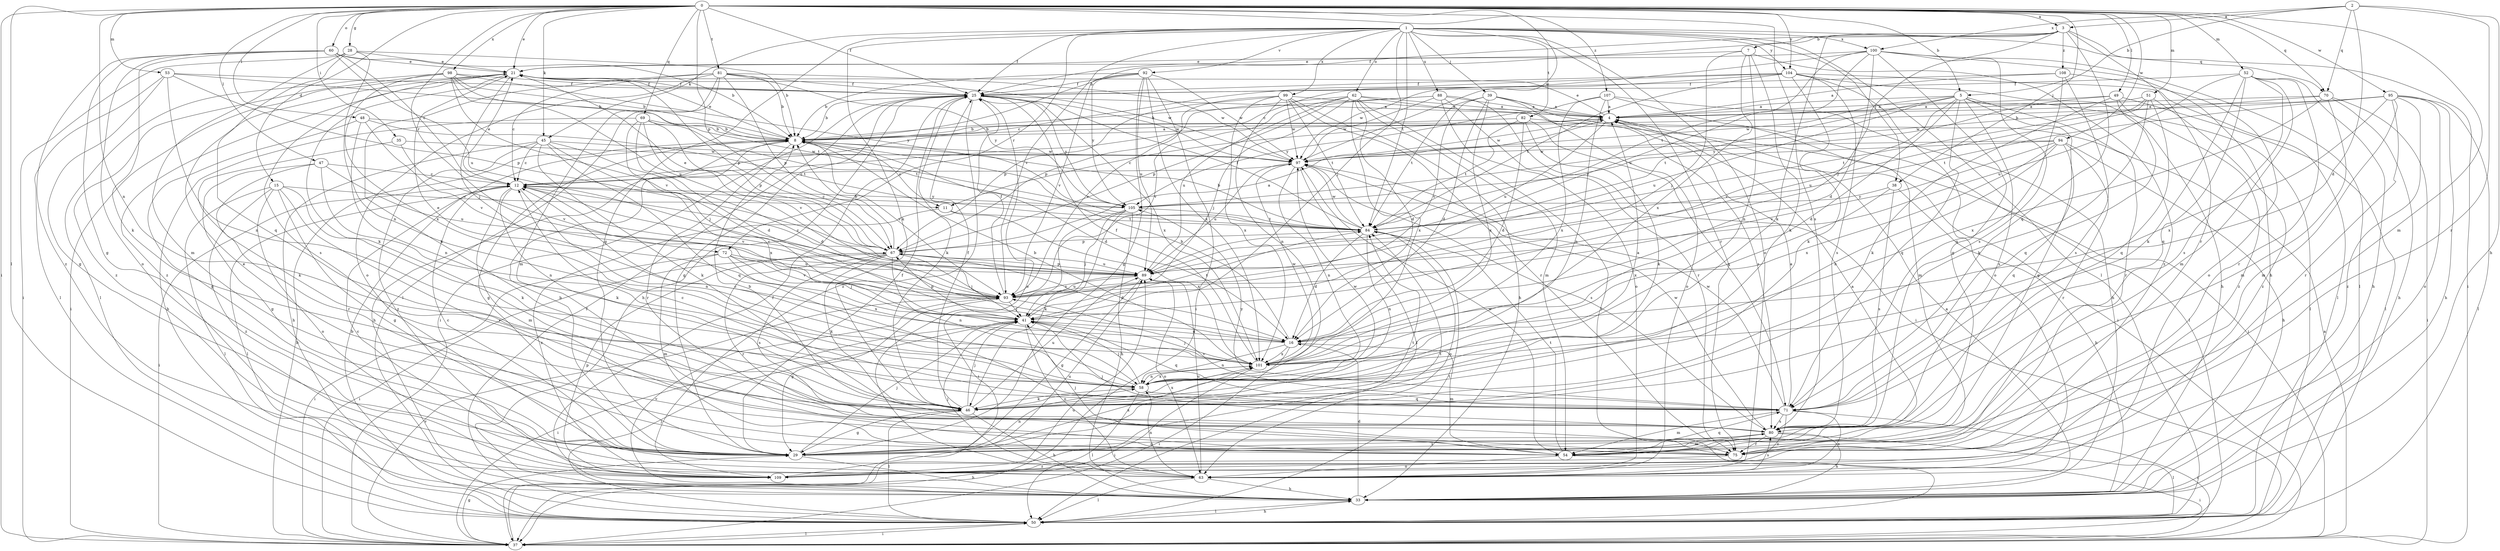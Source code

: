 strict digraph  {
0;
1;
2;
3;
4;
5;
7;
8;
11;
12;
15;
16;
21;
25;
28;
29;
33;
35;
37;
38;
39;
41;
45;
46;
47;
48;
49;
50;
51;
52;
53;
54;
58;
60;
62;
63;
67;
69;
70;
71;
72;
75;
80;
81;
82;
84;
88;
89;
92;
93;
94;
95;
97;
98;
99;
100;
101;
104;
105;
107;
108;
109;
0 -> 3  [label=a];
0 -> 5  [label=b];
0 -> 15  [label=d];
0 -> 21  [label=e];
0 -> 25  [label=f];
0 -> 28  [label=g];
0 -> 35  [label=i];
0 -> 37  [label=i];
0 -> 38  [label=j];
0 -> 45  [label=k];
0 -> 47  [label=l];
0 -> 48  [label=l];
0 -> 49  [label=l];
0 -> 50  [label=l];
0 -> 51  [label=m];
0 -> 52  [label=m];
0 -> 53  [label=m];
0 -> 54  [label=m];
0 -> 58  [label=n];
0 -> 60  [label=o];
0 -> 67  [label=p];
0 -> 69  [label=q];
0 -> 70  [label=q];
0 -> 72  [label=r];
0 -> 80  [label=s];
0 -> 81  [label=t];
0 -> 94  [label=w];
0 -> 95  [label=w];
0 -> 97  [label=w];
0 -> 98  [label=x];
0 -> 104  [label=y];
0 -> 107  [label=z];
1 -> 25  [label=f];
1 -> 29  [label=g];
1 -> 38  [label=j];
1 -> 39  [label=j];
1 -> 41  [label=j];
1 -> 45  [label=k];
1 -> 46  [label=k];
1 -> 50  [label=l];
1 -> 62  [label=o];
1 -> 63  [label=o];
1 -> 70  [label=q];
1 -> 72  [label=r];
1 -> 75  [label=r];
1 -> 82  [label=t];
1 -> 84  [label=t];
1 -> 88  [label=u];
1 -> 92  [label=v];
1 -> 93  [label=v];
1 -> 99  [label=x];
1 -> 100  [label=x];
1 -> 104  [label=y];
2 -> 3  [label=a];
2 -> 5  [label=b];
2 -> 16  [label=d];
2 -> 33  [label=h];
2 -> 70  [label=q];
2 -> 75  [label=r];
2 -> 100  [label=x];
3 -> 7  [label=b];
3 -> 8  [label=b];
3 -> 25  [label=f];
3 -> 37  [label=i];
3 -> 41  [label=j];
3 -> 46  [label=k];
3 -> 71  [label=q];
3 -> 75  [label=r];
3 -> 108  [label=z];
4 -> 8  [label=b];
4 -> 11  [label=c];
4 -> 21  [label=e];
4 -> 50  [label=l];
4 -> 89  [label=u];
4 -> 97  [label=w];
5 -> 4  [label=a];
5 -> 16  [label=d];
5 -> 29  [label=g];
5 -> 50  [label=l];
5 -> 71  [label=q];
5 -> 75  [label=r];
5 -> 80  [label=s];
5 -> 84  [label=t];
5 -> 89  [label=u];
5 -> 93  [label=v];
5 -> 97  [label=w];
7 -> 21  [label=e];
7 -> 41  [label=j];
7 -> 46  [label=k];
7 -> 58  [label=n];
7 -> 101  [label=x];
7 -> 109  [label=z];
8 -> 4  [label=a];
8 -> 11  [label=c];
8 -> 16  [label=d];
8 -> 21  [label=e];
8 -> 29  [label=g];
8 -> 33  [label=h];
8 -> 75  [label=r];
8 -> 93  [label=v];
8 -> 97  [label=w];
11 -> 84  [label=t];
11 -> 101  [label=x];
11 -> 109  [label=z];
12 -> 21  [label=e];
12 -> 37  [label=i];
12 -> 46  [label=k];
12 -> 50  [label=l];
12 -> 54  [label=m];
12 -> 58  [label=n];
12 -> 93  [label=v];
12 -> 105  [label=y];
15 -> 11  [label=c];
15 -> 29  [label=g];
15 -> 46  [label=k];
15 -> 50  [label=l];
15 -> 63  [label=o];
15 -> 75  [label=r];
15 -> 109  [label=z];
16 -> 8  [label=b];
16 -> 21  [label=e];
16 -> 37  [label=i];
16 -> 54  [label=m];
16 -> 58  [label=n];
16 -> 101  [label=x];
21 -> 25  [label=f];
21 -> 37  [label=i];
21 -> 41  [label=j];
21 -> 46  [label=k];
21 -> 67  [label=p];
21 -> 80  [label=s];
21 -> 97  [label=w];
21 -> 109  [label=z];
25 -> 4  [label=a];
25 -> 8  [label=b];
25 -> 29  [label=g];
25 -> 33  [label=h];
25 -> 37  [label=i];
25 -> 46  [label=k];
25 -> 63  [label=o];
25 -> 97  [label=w];
25 -> 101  [label=x];
25 -> 105  [label=y];
25 -> 109  [label=z];
28 -> 8  [label=b];
28 -> 21  [label=e];
28 -> 37  [label=i];
28 -> 54  [label=m];
28 -> 58  [label=n];
28 -> 71  [label=q];
29 -> 4  [label=a];
29 -> 8  [label=b];
29 -> 12  [label=c];
29 -> 25  [label=f];
29 -> 33  [label=h];
29 -> 41  [label=j];
29 -> 58  [label=n];
29 -> 80  [label=s];
29 -> 84  [label=t];
29 -> 101  [label=x];
33 -> 4  [label=a];
33 -> 16  [label=d];
33 -> 25  [label=f];
33 -> 50  [label=l];
33 -> 93  [label=v];
35 -> 46  [label=k];
35 -> 93  [label=v];
35 -> 97  [label=w];
37 -> 4  [label=a];
37 -> 8  [label=b];
37 -> 29  [label=g];
37 -> 50  [label=l];
37 -> 89  [label=u];
37 -> 93  [label=v];
38 -> 33  [label=h];
38 -> 80  [label=s];
38 -> 101  [label=x];
38 -> 105  [label=y];
39 -> 4  [label=a];
39 -> 16  [label=d];
39 -> 37  [label=i];
39 -> 63  [label=o];
39 -> 84  [label=t];
39 -> 93  [label=v];
39 -> 101  [label=x];
41 -> 16  [label=d];
41 -> 37  [label=i];
41 -> 63  [label=o];
41 -> 67  [label=p];
41 -> 71  [label=q];
41 -> 84  [label=t];
45 -> 12  [label=c];
45 -> 16  [label=d];
45 -> 33  [label=h];
45 -> 46  [label=k];
45 -> 71  [label=q];
45 -> 97  [label=w];
45 -> 101  [label=x];
45 -> 109  [label=z];
46 -> 25  [label=f];
46 -> 29  [label=g];
46 -> 33  [label=h];
46 -> 41  [label=j];
46 -> 50  [label=l];
46 -> 89  [label=u];
46 -> 97  [label=w];
46 -> 101  [label=x];
47 -> 12  [label=c];
47 -> 29  [label=g];
47 -> 58  [label=n];
47 -> 75  [label=r];
47 -> 89  [label=u];
48 -> 8  [label=b];
48 -> 29  [label=g];
48 -> 58  [label=n];
48 -> 84  [label=t];
48 -> 93  [label=v];
49 -> 4  [label=a];
49 -> 46  [label=k];
49 -> 50  [label=l];
49 -> 71  [label=q];
49 -> 105  [label=y];
49 -> 109  [label=z];
50 -> 8  [label=b];
50 -> 25  [label=f];
50 -> 33  [label=h];
50 -> 37  [label=i];
50 -> 41  [label=j];
50 -> 84  [label=t];
51 -> 4  [label=a];
51 -> 46  [label=k];
51 -> 71  [label=q];
51 -> 84  [label=t];
51 -> 89  [label=u];
51 -> 109  [label=z];
52 -> 25  [label=f];
52 -> 33  [label=h];
52 -> 46  [label=k];
52 -> 54  [label=m];
52 -> 71  [label=q];
52 -> 75  [label=r];
52 -> 80  [label=s];
52 -> 89  [label=u];
53 -> 8  [label=b];
53 -> 25  [label=f];
53 -> 29  [label=g];
53 -> 50  [label=l];
53 -> 58  [label=n];
53 -> 67  [label=p];
54 -> 37  [label=i];
54 -> 41  [label=j];
54 -> 63  [label=o];
54 -> 71  [label=q];
54 -> 84  [label=t];
54 -> 97  [label=w];
58 -> 4  [label=a];
58 -> 12  [label=c];
58 -> 41  [label=j];
58 -> 46  [label=k];
58 -> 50  [label=l];
58 -> 71  [label=q];
58 -> 101  [label=x];
60 -> 8  [label=b];
60 -> 12  [label=c];
60 -> 21  [label=e];
60 -> 29  [label=g];
60 -> 46  [label=k];
60 -> 63  [label=o];
60 -> 89  [label=u];
60 -> 109  [label=z];
62 -> 4  [label=a];
62 -> 16  [label=d];
62 -> 41  [label=j];
62 -> 50  [label=l];
62 -> 54  [label=m];
62 -> 67  [label=p];
62 -> 80  [label=s];
62 -> 89  [label=u];
62 -> 93  [label=v];
62 -> 101  [label=x];
63 -> 12  [label=c];
63 -> 33  [label=h];
63 -> 41  [label=j];
63 -> 50  [label=l];
63 -> 58  [label=n];
63 -> 80  [label=s];
63 -> 89  [label=u];
67 -> 4  [label=a];
67 -> 8  [label=b];
67 -> 16  [label=d];
67 -> 21  [label=e];
67 -> 37  [label=i];
67 -> 41  [label=j];
67 -> 46  [label=k];
67 -> 58  [label=n];
67 -> 75  [label=r];
67 -> 80  [label=s];
67 -> 89  [label=u];
69 -> 8  [label=b];
69 -> 16  [label=d];
69 -> 33  [label=h];
69 -> 41  [label=j];
69 -> 67  [label=p];
69 -> 84  [label=t];
69 -> 93  [label=v];
70 -> 4  [label=a];
70 -> 33  [label=h];
70 -> 37  [label=i];
70 -> 54  [label=m];
70 -> 97  [label=w];
70 -> 101  [label=x];
71 -> 4  [label=a];
71 -> 12  [label=c];
71 -> 37  [label=i];
71 -> 54  [label=m];
71 -> 63  [label=o];
71 -> 80  [label=s];
71 -> 93  [label=v];
71 -> 97  [label=w];
71 -> 105  [label=y];
71 -> 109  [label=z];
72 -> 37  [label=i];
72 -> 41  [label=j];
72 -> 54  [label=m];
72 -> 89  [label=u];
72 -> 93  [label=v];
72 -> 101  [label=x];
75 -> 21  [label=e];
75 -> 109  [label=z];
80 -> 8  [label=b];
80 -> 29  [label=g];
80 -> 33  [label=h];
80 -> 41  [label=j];
80 -> 50  [label=l];
80 -> 54  [label=m];
80 -> 75  [label=r];
80 -> 97  [label=w];
81 -> 8  [label=b];
81 -> 12  [label=c];
81 -> 25  [label=f];
81 -> 46  [label=k];
81 -> 50  [label=l];
81 -> 54  [label=m];
81 -> 63  [label=o];
81 -> 67  [label=p];
81 -> 97  [label=w];
81 -> 105  [label=y];
82 -> 8  [label=b];
82 -> 16  [label=d];
82 -> 37  [label=i];
82 -> 46  [label=k];
82 -> 71  [label=q];
82 -> 84  [label=t];
84 -> 8  [label=b];
84 -> 16  [label=d];
84 -> 25  [label=f];
84 -> 58  [label=n];
84 -> 63  [label=o];
84 -> 67  [label=p];
84 -> 97  [label=w];
88 -> 4  [label=a];
88 -> 8  [label=b];
88 -> 37  [label=i];
88 -> 63  [label=o];
88 -> 67  [label=p];
88 -> 75  [label=r];
88 -> 97  [label=w];
89 -> 12  [label=c];
89 -> 29  [label=g];
89 -> 63  [label=o];
89 -> 67  [label=p];
89 -> 93  [label=v];
92 -> 8  [label=b];
92 -> 25  [label=f];
92 -> 29  [label=g];
92 -> 37  [label=i];
92 -> 89  [label=u];
92 -> 93  [label=v];
92 -> 97  [label=w];
92 -> 101  [label=x];
92 -> 105  [label=y];
93 -> 12  [label=c];
93 -> 25  [label=f];
93 -> 29  [label=g];
93 -> 41  [label=j];
93 -> 89  [label=u];
94 -> 33  [label=h];
94 -> 58  [label=n];
94 -> 71  [label=q];
94 -> 75  [label=r];
94 -> 93  [label=v];
94 -> 97  [label=w];
94 -> 101  [label=x];
94 -> 105  [label=y];
95 -> 4  [label=a];
95 -> 8  [label=b];
95 -> 33  [label=h];
95 -> 50  [label=l];
95 -> 54  [label=m];
95 -> 63  [label=o];
95 -> 75  [label=r];
95 -> 84  [label=t];
95 -> 101  [label=x];
95 -> 109  [label=z];
97 -> 12  [label=c];
97 -> 50  [label=l];
97 -> 58  [label=n];
97 -> 80  [label=s];
97 -> 89  [label=u];
98 -> 8  [label=b];
98 -> 25  [label=f];
98 -> 50  [label=l];
98 -> 84  [label=t];
98 -> 89  [label=u];
98 -> 93  [label=v];
98 -> 101  [label=x];
98 -> 105  [label=y];
98 -> 109  [label=z];
99 -> 4  [label=a];
99 -> 33  [label=h];
99 -> 58  [label=n];
99 -> 67  [label=p];
99 -> 75  [label=r];
99 -> 84  [label=t];
99 -> 93  [label=v];
99 -> 97  [label=w];
99 -> 101  [label=x];
100 -> 12  [label=c];
100 -> 16  [label=d];
100 -> 21  [label=e];
100 -> 29  [label=g];
100 -> 33  [label=h];
100 -> 50  [label=l];
100 -> 80  [label=s];
100 -> 84  [label=t];
100 -> 89  [label=u];
101 -> 8  [label=b];
101 -> 25  [label=f];
101 -> 37  [label=i];
101 -> 41  [label=j];
101 -> 58  [label=n];
101 -> 97  [label=w];
104 -> 12  [label=c];
104 -> 25  [label=f];
104 -> 33  [label=h];
104 -> 46  [label=k];
104 -> 50  [label=l];
104 -> 63  [label=o];
104 -> 80  [label=s];
104 -> 84  [label=t];
104 -> 97  [label=w];
105 -> 12  [label=c];
105 -> 33  [label=h];
105 -> 37  [label=i];
105 -> 41  [label=j];
105 -> 46  [label=k];
105 -> 84  [label=t];
107 -> 4  [label=a];
107 -> 33  [label=h];
107 -> 54  [label=m];
107 -> 58  [label=n];
107 -> 101  [label=x];
107 -> 105  [label=y];
108 -> 4  [label=a];
108 -> 25  [label=f];
108 -> 63  [label=o];
108 -> 71  [label=q];
108 -> 80  [label=s];
109 -> 67  [label=p];
109 -> 84  [label=t];
109 -> 89  [label=u];
}
